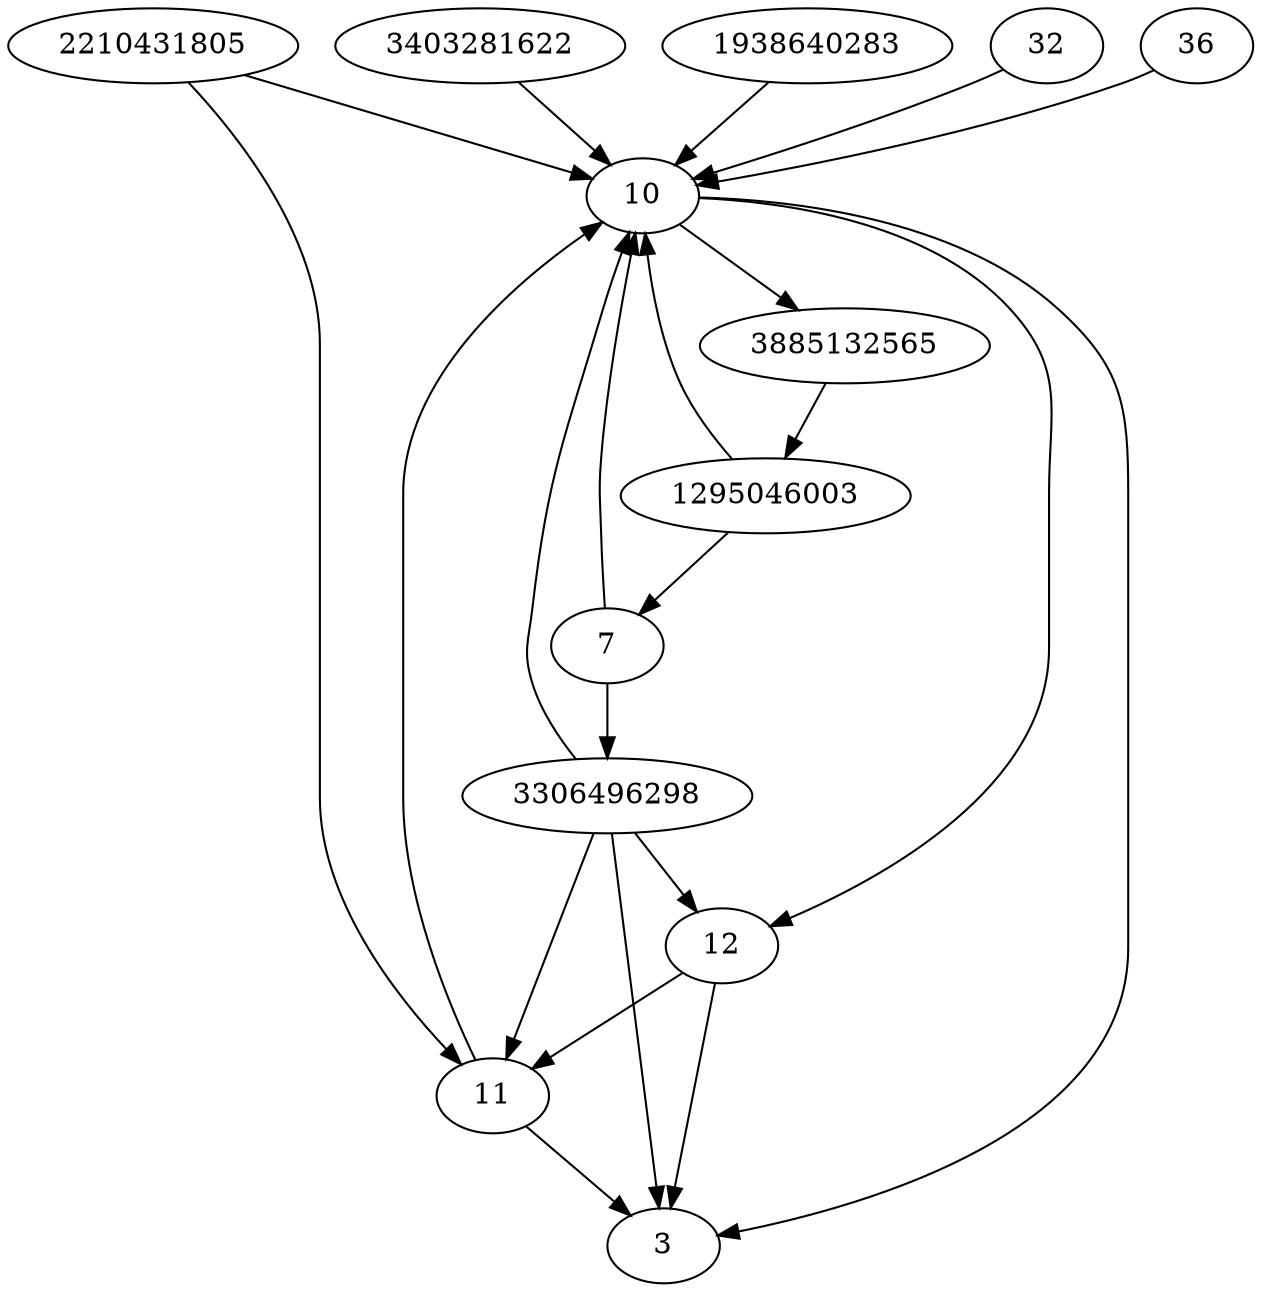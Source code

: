 strict digraph  {
32;
3;
36;
7;
3306496298;
11;
12;
10;
1295046003;
3885132565;
3403281622;
1938640283;
2210431805;
32 -> 10;
36 -> 10;
7 -> 10;
7 -> 3306496298;
3306496298 -> 3;
3306496298 -> 10;
3306496298 -> 11;
3306496298 -> 12;
11 -> 10;
11 -> 3;
12 -> 11;
12 -> 3;
10 -> 3;
10 -> 3885132565;
10 -> 12;
1295046003 -> 7;
1295046003 -> 10;
3885132565 -> 1295046003;
3403281622 -> 10;
1938640283 -> 10;
2210431805 -> 10;
2210431805 -> 11;
}
